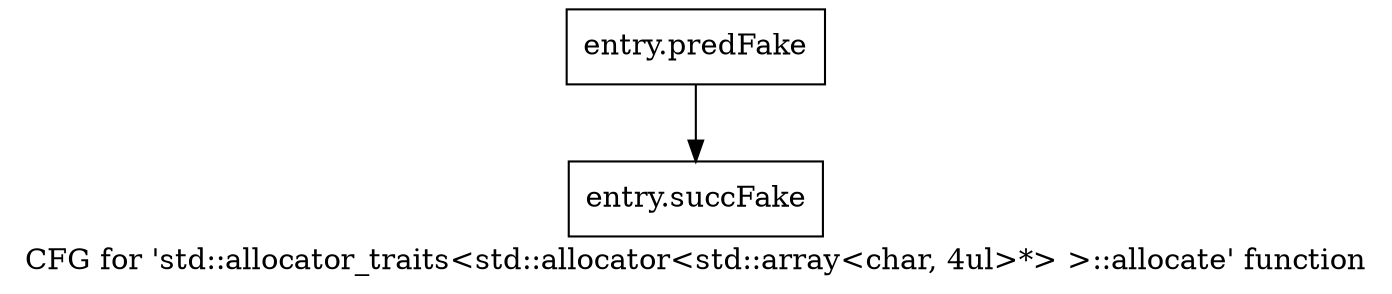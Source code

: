 digraph "CFG for 'std::allocator_traits\<std::allocator\<std::array\<char, 4ul\>*\> \>::allocate' function" {
	label="CFG for 'std::allocator_traits\<std::allocator\<std::array\<char, 4ul\>*\> \>::allocate' function";

	Node0x434dd30 [shape=record,filename="",linenumber="",label="{entry.predFake}"];
	Node0x434dd30 -> Node0x4423bb0[ callList="" memoryops="" filename="/tools/Xilinx/Vitis_HLS/2022.1/tps/lnx64/gcc-8.3.0/lib/gcc/x86_64-pc-linux-gnu/8.3.0/../../../../include/c++/8.3.0/bits/alloc_traits.h" execusionnum="6"];
	Node0x4423bb0 [shape=record,filename="/tools/Xilinx/Vitis_HLS/2022.1/tps/lnx64/gcc-8.3.0/lib/gcc/x86_64-pc-linux-gnu/8.3.0/../../../../include/c++/8.3.0/bits/alloc_traits.h",linenumber="436",label="{entry.succFake}"];
}
